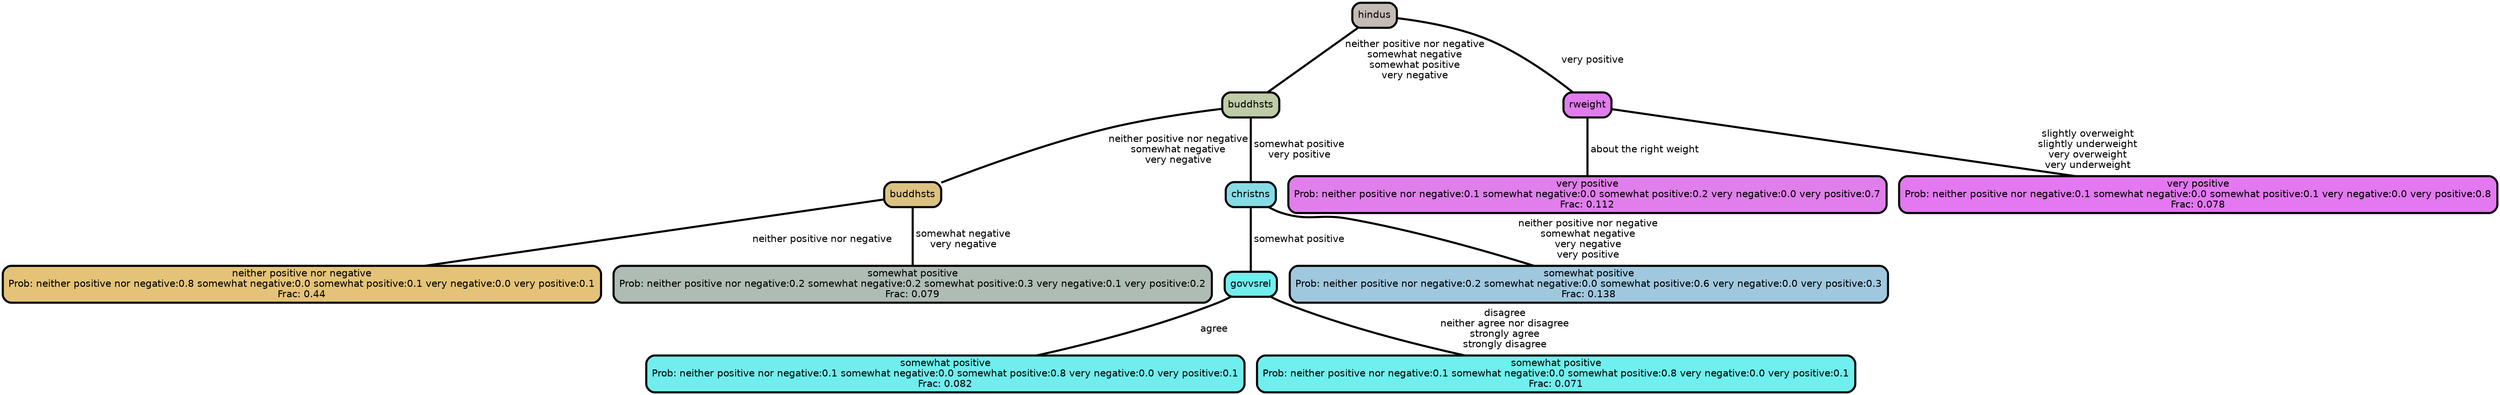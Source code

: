 graph Tree {
node [shape=box, style="filled, rounded",color="black",penwidth="3",fontcolor="black",                 fontname=helvetica] ;
graph [ranksep="0 equally", splines=straight,                 bgcolor=transparent, dpi=200] ;
edge [fontname=helvetica, color=black] ;
0 [label="neither positive nor negative
Prob: neither positive nor negative:0.8 somewhat negative:0.0 somewhat positive:0.1 very negative:0.0 very positive:0.1
Frac: 0.44", fillcolor="#e4c379"] ;
1 [label="buddhsts", fillcolor="#dcc282"] ;
2 [label="somewhat positive
Prob: neither positive nor negative:0.2 somewhat negative:0.2 somewhat positive:0.3 very negative:0.1 very positive:0.2
Frac: 0.079", fillcolor="#aebcb4"] ;
3 [label="buddhsts", fillcolor="#bdcba6"] ;
4 [label="somewhat positive
Prob: neither positive nor negative:0.1 somewhat negative:0.0 somewhat positive:0.8 very negative:0.0 very positive:0.1
Frac: 0.082", fillcolor="#71eded"] ;
5 [label="govvsrel", fillcolor="#70eeed"] ;
6 [label="somewhat positive
Prob: neither positive nor negative:0.1 somewhat negative:0.0 somewhat positive:0.8 very negative:0.0 very positive:0.1
Frac: 0.071", fillcolor="#6fefed"] ;
7 [label="christns", fillcolor="#86dce6"] ;
8 [label="somewhat positive
Prob: neither positive nor negative:0.2 somewhat negative:0.0 somewhat positive:0.6 very negative:0.0 very positive:0.3
Frac: 0.138", fillcolor="#9fc8df"] ;
9 [label="hindus", fillcolor="#c4bcb4"] ;
10 [label="very positive
Prob: neither positive nor negative:0.1 somewhat negative:0.0 somewhat positive:0.2 very negative:0.0 very positive:0.7
Frac: 0.112", fillcolor="#e07feb"] ;
11 [label="rweight", fillcolor="#e17cee"] ;
12 [label="very positive
Prob: neither positive nor negative:0.1 somewhat negative:0.0 somewhat positive:0.1 very negative:0.0 very positive:0.8
Frac: 0.078", fillcolor="#e378f1"] ;
1 -- 0 [label=" neither positive nor negative",penwidth=3] ;
1 -- 2 [label=" somewhat negative\n very negative",penwidth=3] ;
3 -- 1 [label=" neither positive nor negative\n somewhat negative\n very negative",penwidth=3] ;
3 -- 7 [label=" somewhat positive\n very positive",penwidth=3] ;
5 -- 4 [label=" agree",penwidth=3] ;
5 -- 6 [label=" disagree\n neither agree nor disagree\n strongly agree\n strongly disagree",penwidth=3] ;
7 -- 5 [label=" somewhat positive",penwidth=3] ;
7 -- 8 [label=" neither positive nor negative\n somewhat negative\n very negative\n very positive",penwidth=3] ;
9 -- 3 [label=" neither positive nor negative\n somewhat negative\n somewhat positive\n very negative",penwidth=3] ;
9 -- 11 [label=" very positive",penwidth=3] ;
11 -- 10 [label=" about the right weight",penwidth=3] ;
11 -- 12 [label=" slightly overweight\n slightly underweight\n very overweight\n very underweight",penwidth=3] ;
{rank = same;}}